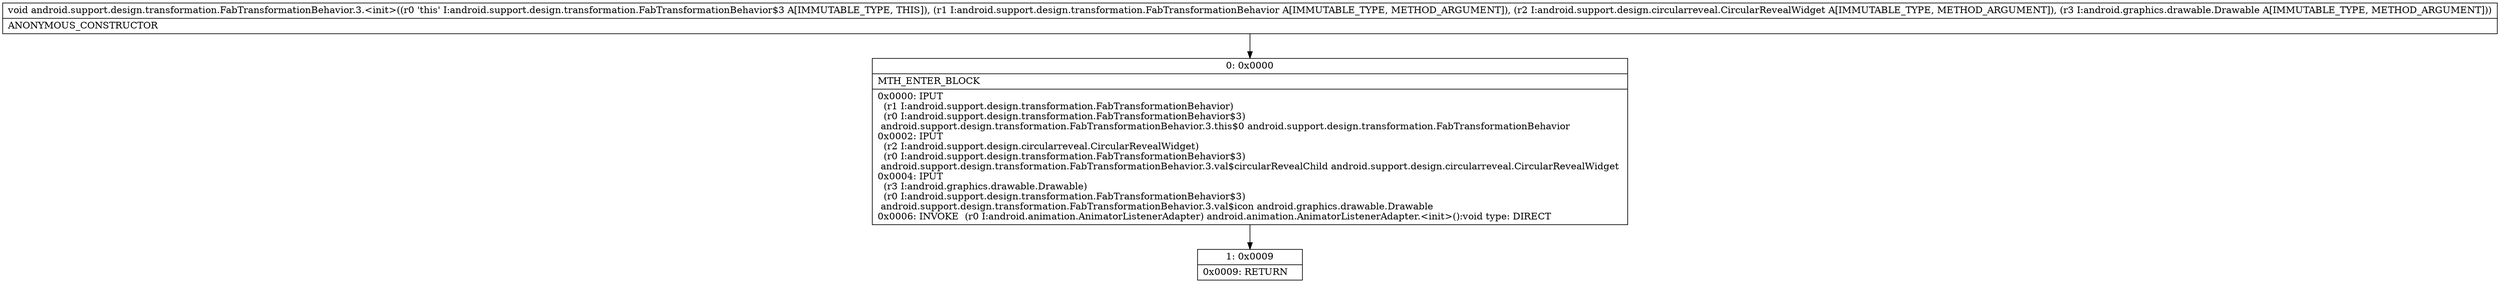 digraph "CFG forandroid.support.design.transformation.FabTransformationBehavior.3.\<init\>(Landroid\/support\/design\/transformation\/FabTransformationBehavior;Landroid\/support\/design\/circularreveal\/CircularRevealWidget;Landroid\/graphics\/drawable\/Drawable;)V" {
Node_0 [shape=record,label="{0\:\ 0x0000|MTH_ENTER_BLOCK\l|0x0000: IPUT  \l  (r1 I:android.support.design.transformation.FabTransformationBehavior)\l  (r0 I:android.support.design.transformation.FabTransformationBehavior$3)\l android.support.design.transformation.FabTransformationBehavior.3.this$0 android.support.design.transformation.FabTransformationBehavior \l0x0002: IPUT  \l  (r2 I:android.support.design.circularreveal.CircularRevealWidget)\l  (r0 I:android.support.design.transformation.FabTransformationBehavior$3)\l android.support.design.transformation.FabTransformationBehavior.3.val$circularRevealChild android.support.design.circularreveal.CircularRevealWidget \l0x0004: IPUT  \l  (r3 I:android.graphics.drawable.Drawable)\l  (r0 I:android.support.design.transformation.FabTransformationBehavior$3)\l android.support.design.transformation.FabTransformationBehavior.3.val$icon android.graphics.drawable.Drawable \l0x0006: INVOKE  (r0 I:android.animation.AnimatorListenerAdapter) android.animation.AnimatorListenerAdapter.\<init\>():void type: DIRECT \l}"];
Node_1 [shape=record,label="{1\:\ 0x0009|0x0009: RETURN   \l}"];
MethodNode[shape=record,label="{void android.support.design.transformation.FabTransformationBehavior.3.\<init\>((r0 'this' I:android.support.design.transformation.FabTransformationBehavior$3 A[IMMUTABLE_TYPE, THIS]), (r1 I:android.support.design.transformation.FabTransformationBehavior A[IMMUTABLE_TYPE, METHOD_ARGUMENT]), (r2 I:android.support.design.circularreveal.CircularRevealWidget A[IMMUTABLE_TYPE, METHOD_ARGUMENT]), (r3 I:android.graphics.drawable.Drawable A[IMMUTABLE_TYPE, METHOD_ARGUMENT]))  | ANONYMOUS_CONSTRUCTOR\l}"];
MethodNode -> Node_0;
Node_0 -> Node_1;
}

